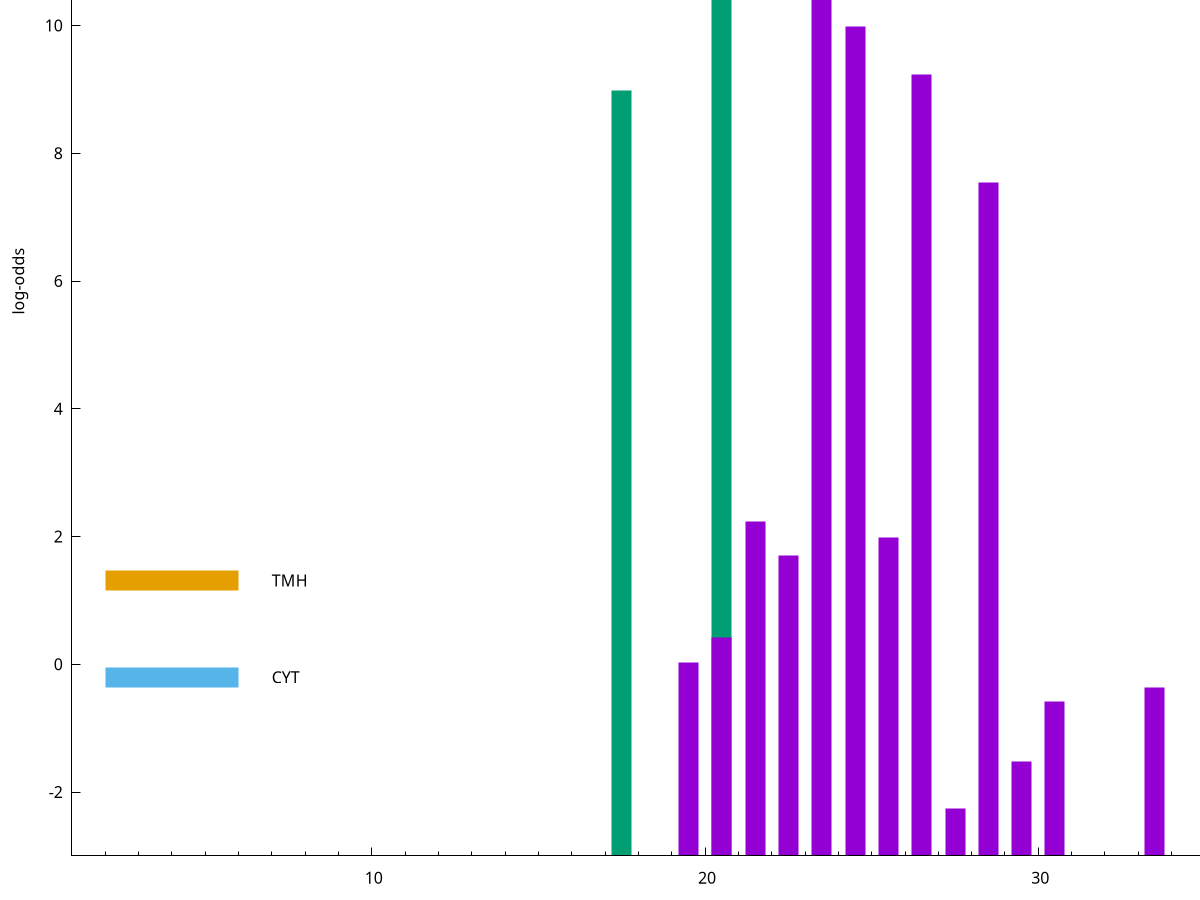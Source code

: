 set title "LipoP predictions for SRR5666509.gff"
set size 2., 1.4
set xrange [1:70] 
set mxtics 10
set yrange [-3:15]
set y2range [0:18]
set ylabel "log-odds"
set term postscript eps color solid "Helvetica" 30
set output "SRR5666509.gff10.eps"
set arrow from 2,13.229 to 6,13.229 nohead lt 2 lw 20
set label "SpII" at 7,13.229
set arrow from 2,12.701 to 6,12.701 nohead lt 1 lw 20
set label "SpI" at 7,12.701
set arrow from 2,1.31286 to 6,1.31286 nohead lt 4 lw 20
set label "TMH" at 7,1.31286
set arrow from 2,-0.200913 to 6,-0.200913 nohead lt 3 lw 20
set label "CYT" at 7,-0.200913
set arrow from 2,13.229 to 6,13.229 nohead lt 2 lw 20
set label "SpII" at 7,13.229
# NOTE: The scores below are the log-odds scores with the threshold
# NOTE: subtracted (a hack to make gnuplot make the histogram all
# NOTE: look nice).
plot "-" axes x1y2 title "" with impulses lt 2 lw 20, "-" axes x1y2 title "" with impulses lt 1 lw 20
20.500000 16.151000
17.500000 11.981050
e
23.500000 15.239600
24.500000 12.986070
26.500000 12.239920
28.500000 10.549270
21.500000 5.235860
25.500000 4.991940
22.500000 4.699340
20.500000 3.414020
19.500000 3.035732
33.500000 2.637948
30.500000 2.422653
29.500000 1.479130
27.500000 0.749600
e
exit
